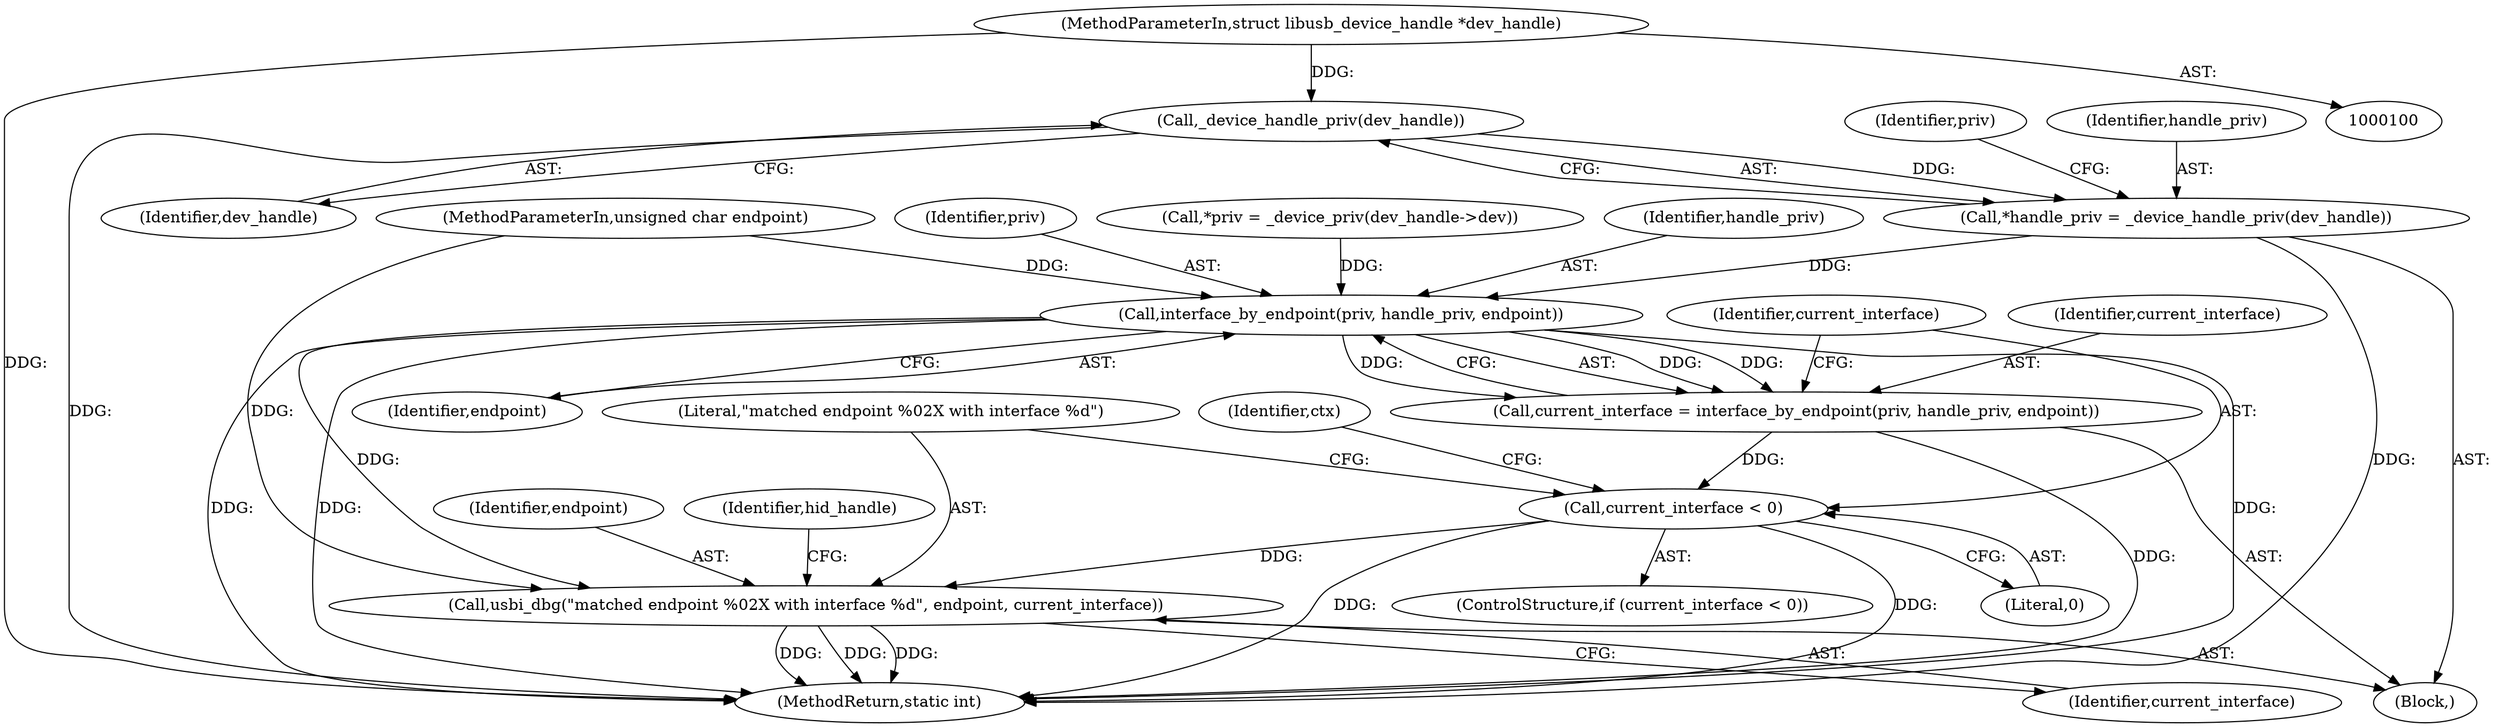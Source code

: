 digraph "1_Chrome_ac149a8d4371c0e01e0934fdd57b09e86f96b5b9_15@pointer" {
"1000115" [label="(Call,_device_handle_priv(dev_handle))"];
"1000102" [label="(MethodParameterIn,struct libusb_device_handle *dev_handle)"];
"1000113" [label="(Call,*handle_priv = _device_handle_priv(dev_handle))"];
"1000129" [label="(Call,interface_by_endpoint(priv, handle_priv, endpoint))"];
"1000127" [label="(Call,current_interface = interface_by_endpoint(priv, handle_priv, endpoint))"];
"1000134" [label="(Call,current_interface < 0)"];
"1000143" [label="(Call,usbi_dbg(\"matched endpoint %02X with interface %d\", endpoint, current_interface))"];
"1000116" [label="(Identifier,dev_handle)"];
"1000130" [label="(Identifier,priv)"];
"1000102" [label="(MethodParameterIn,struct libusb_device_handle *dev_handle)"];
"1000170" [label="(MethodReturn,static int)"];
"1000145" [label="(Identifier,endpoint)"];
"1000114" [label="(Identifier,handle_priv)"];
"1000136" [label="(Literal,0)"];
"1000115" [label="(Call,_device_handle_priv(dev_handle))"];
"1000144" [label="(Literal,\"matched endpoint %02X with interface %d\")"];
"1000127" [label="(Call,current_interface = interface_by_endpoint(priv, handle_priv, endpoint))"];
"1000119" [label="(Identifier,priv)"];
"1000133" [label="(ControlStructure,if (current_interface < 0))"];
"1000113" [label="(Call,*handle_priv = _device_handle_priv(dev_handle))"];
"1000118" [label="(Call,*priv = _device_priv(dev_handle->dev))"];
"1000135" [label="(Identifier,current_interface)"];
"1000129" [label="(Call,interface_by_endpoint(priv, handle_priv, endpoint))"];
"1000131" [label="(Identifier,handle_priv)"];
"1000128" [label="(Identifier,current_interface)"];
"1000134" [label="(Call,current_interface < 0)"];
"1000148" [label="(Identifier,hid_handle)"];
"1000139" [label="(Identifier,ctx)"];
"1000103" [label="(MethodParameterIn,unsigned char endpoint)"];
"1000143" [label="(Call,usbi_dbg(\"matched endpoint %02X with interface %d\", endpoint, current_interface))"];
"1000146" [label="(Identifier,current_interface)"];
"1000104" [label="(Block,)"];
"1000132" [label="(Identifier,endpoint)"];
"1000115" -> "1000113"  [label="AST: "];
"1000115" -> "1000116"  [label="CFG: "];
"1000116" -> "1000115"  [label="AST: "];
"1000113" -> "1000115"  [label="CFG: "];
"1000115" -> "1000170"  [label="DDG: "];
"1000115" -> "1000113"  [label="DDG: "];
"1000102" -> "1000115"  [label="DDG: "];
"1000102" -> "1000100"  [label="AST: "];
"1000102" -> "1000170"  [label="DDG: "];
"1000113" -> "1000104"  [label="AST: "];
"1000114" -> "1000113"  [label="AST: "];
"1000119" -> "1000113"  [label="CFG: "];
"1000113" -> "1000170"  [label="DDG: "];
"1000113" -> "1000129"  [label="DDG: "];
"1000129" -> "1000127"  [label="AST: "];
"1000129" -> "1000132"  [label="CFG: "];
"1000130" -> "1000129"  [label="AST: "];
"1000131" -> "1000129"  [label="AST: "];
"1000132" -> "1000129"  [label="AST: "];
"1000127" -> "1000129"  [label="CFG: "];
"1000129" -> "1000170"  [label="DDG: "];
"1000129" -> "1000170"  [label="DDG: "];
"1000129" -> "1000170"  [label="DDG: "];
"1000129" -> "1000127"  [label="DDG: "];
"1000129" -> "1000127"  [label="DDG: "];
"1000129" -> "1000127"  [label="DDG: "];
"1000118" -> "1000129"  [label="DDG: "];
"1000103" -> "1000129"  [label="DDG: "];
"1000129" -> "1000143"  [label="DDG: "];
"1000127" -> "1000104"  [label="AST: "];
"1000128" -> "1000127"  [label="AST: "];
"1000135" -> "1000127"  [label="CFG: "];
"1000127" -> "1000170"  [label="DDG: "];
"1000127" -> "1000134"  [label="DDG: "];
"1000134" -> "1000133"  [label="AST: "];
"1000134" -> "1000136"  [label="CFG: "];
"1000135" -> "1000134"  [label="AST: "];
"1000136" -> "1000134"  [label="AST: "];
"1000139" -> "1000134"  [label="CFG: "];
"1000144" -> "1000134"  [label="CFG: "];
"1000134" -> "1000170"  [label="DDG: "];
"1000134" -> "1000170"  [label="DDG: "];
"1000134" -> "1000143"  [label="DDG: "];
"1000143" -> "1000104"  [label="AST: "];
"1000143" -> "1000146"  [label="CFG: "];
"1000144" -> "1000143"  [label="AST: "];
"1000145" -> "1000143"  [label="AST: "];
"1000146" -> "1000143"  [label="AST: "];
"1000148" -> "1000143"  [label="CFG: "];
"1000143" -> "1000170"  [label="DDG: "];
"1000143" -> "1000170"  [label="DDG: "];
"1000143" -> "1000170"  [label="DDG: "];
"1000103" -> "1000143"  [label="DDG: "];
}
